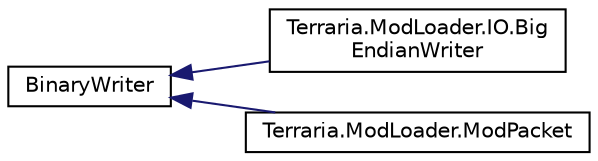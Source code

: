digraph "Graphical Class Hierarchy"
{
 // LATEX_PDF_SIZE
  edge [fontname="Helvetica",fontsize="10",labelfontname="Helvetica",labelfontsize="10"];
  node [fontname="Helvetica",fontsize="10",shape=record];
  rankdir="LR";
  Node0 [label="BinaryWriter",height=0.2,width=0.4,color="black", fillcolor="white", style="filled",URL="$class_binary_writer.html",tooltip=" "];
  Node0 -> Node1 [dir="back",color="midnightblue",fontsize="10",style="solid",fontname="Helvetica"];
  Node1 [label="Terraria.ModLoader.IO.Big\lEndianWriter",height=0.2,width=0.4,color="black", fillcolor="white", style="filled",URL="$class_terraria_1_1_mod_loader_1_1_i_o_1_1_big_endian_writer.html",tooltip=" "];
  Node0 -> Node2 [dir="back",color="midnightblue",fontsize="10",style="solid",fontname="Helvetica"];
  Node2 [label="Terraria.ModLoader.ModPacket",height=0.2,width=0.4,color="black", fillcolor="white", style="filled",URL="$class_terraria_1_1_mod_loader_1_1_mod_packet.html",tooltip="This class inherits from BinaryWriter. This means that you can use all of its writing functions to se..."];
}
